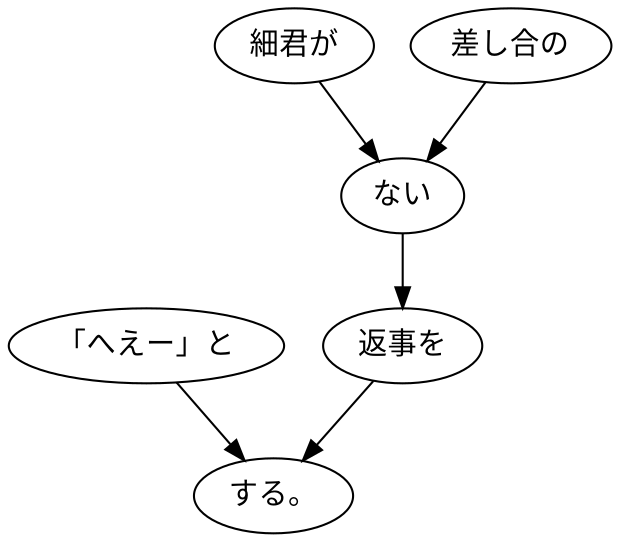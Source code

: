 digraph graph1753 {
	node0 [label="「へえー」と"];
	node1 [label="細君が"];
	node2 [label="差し合の"];
	node3 [label="ない"];
	node4 [label="返事を"];
	node5 [label="する。"];
	node0 -> node5;
	node1 -> node3;
	node2 -> node3;
	node3 -> node4;
	node4 -> node5;
}

